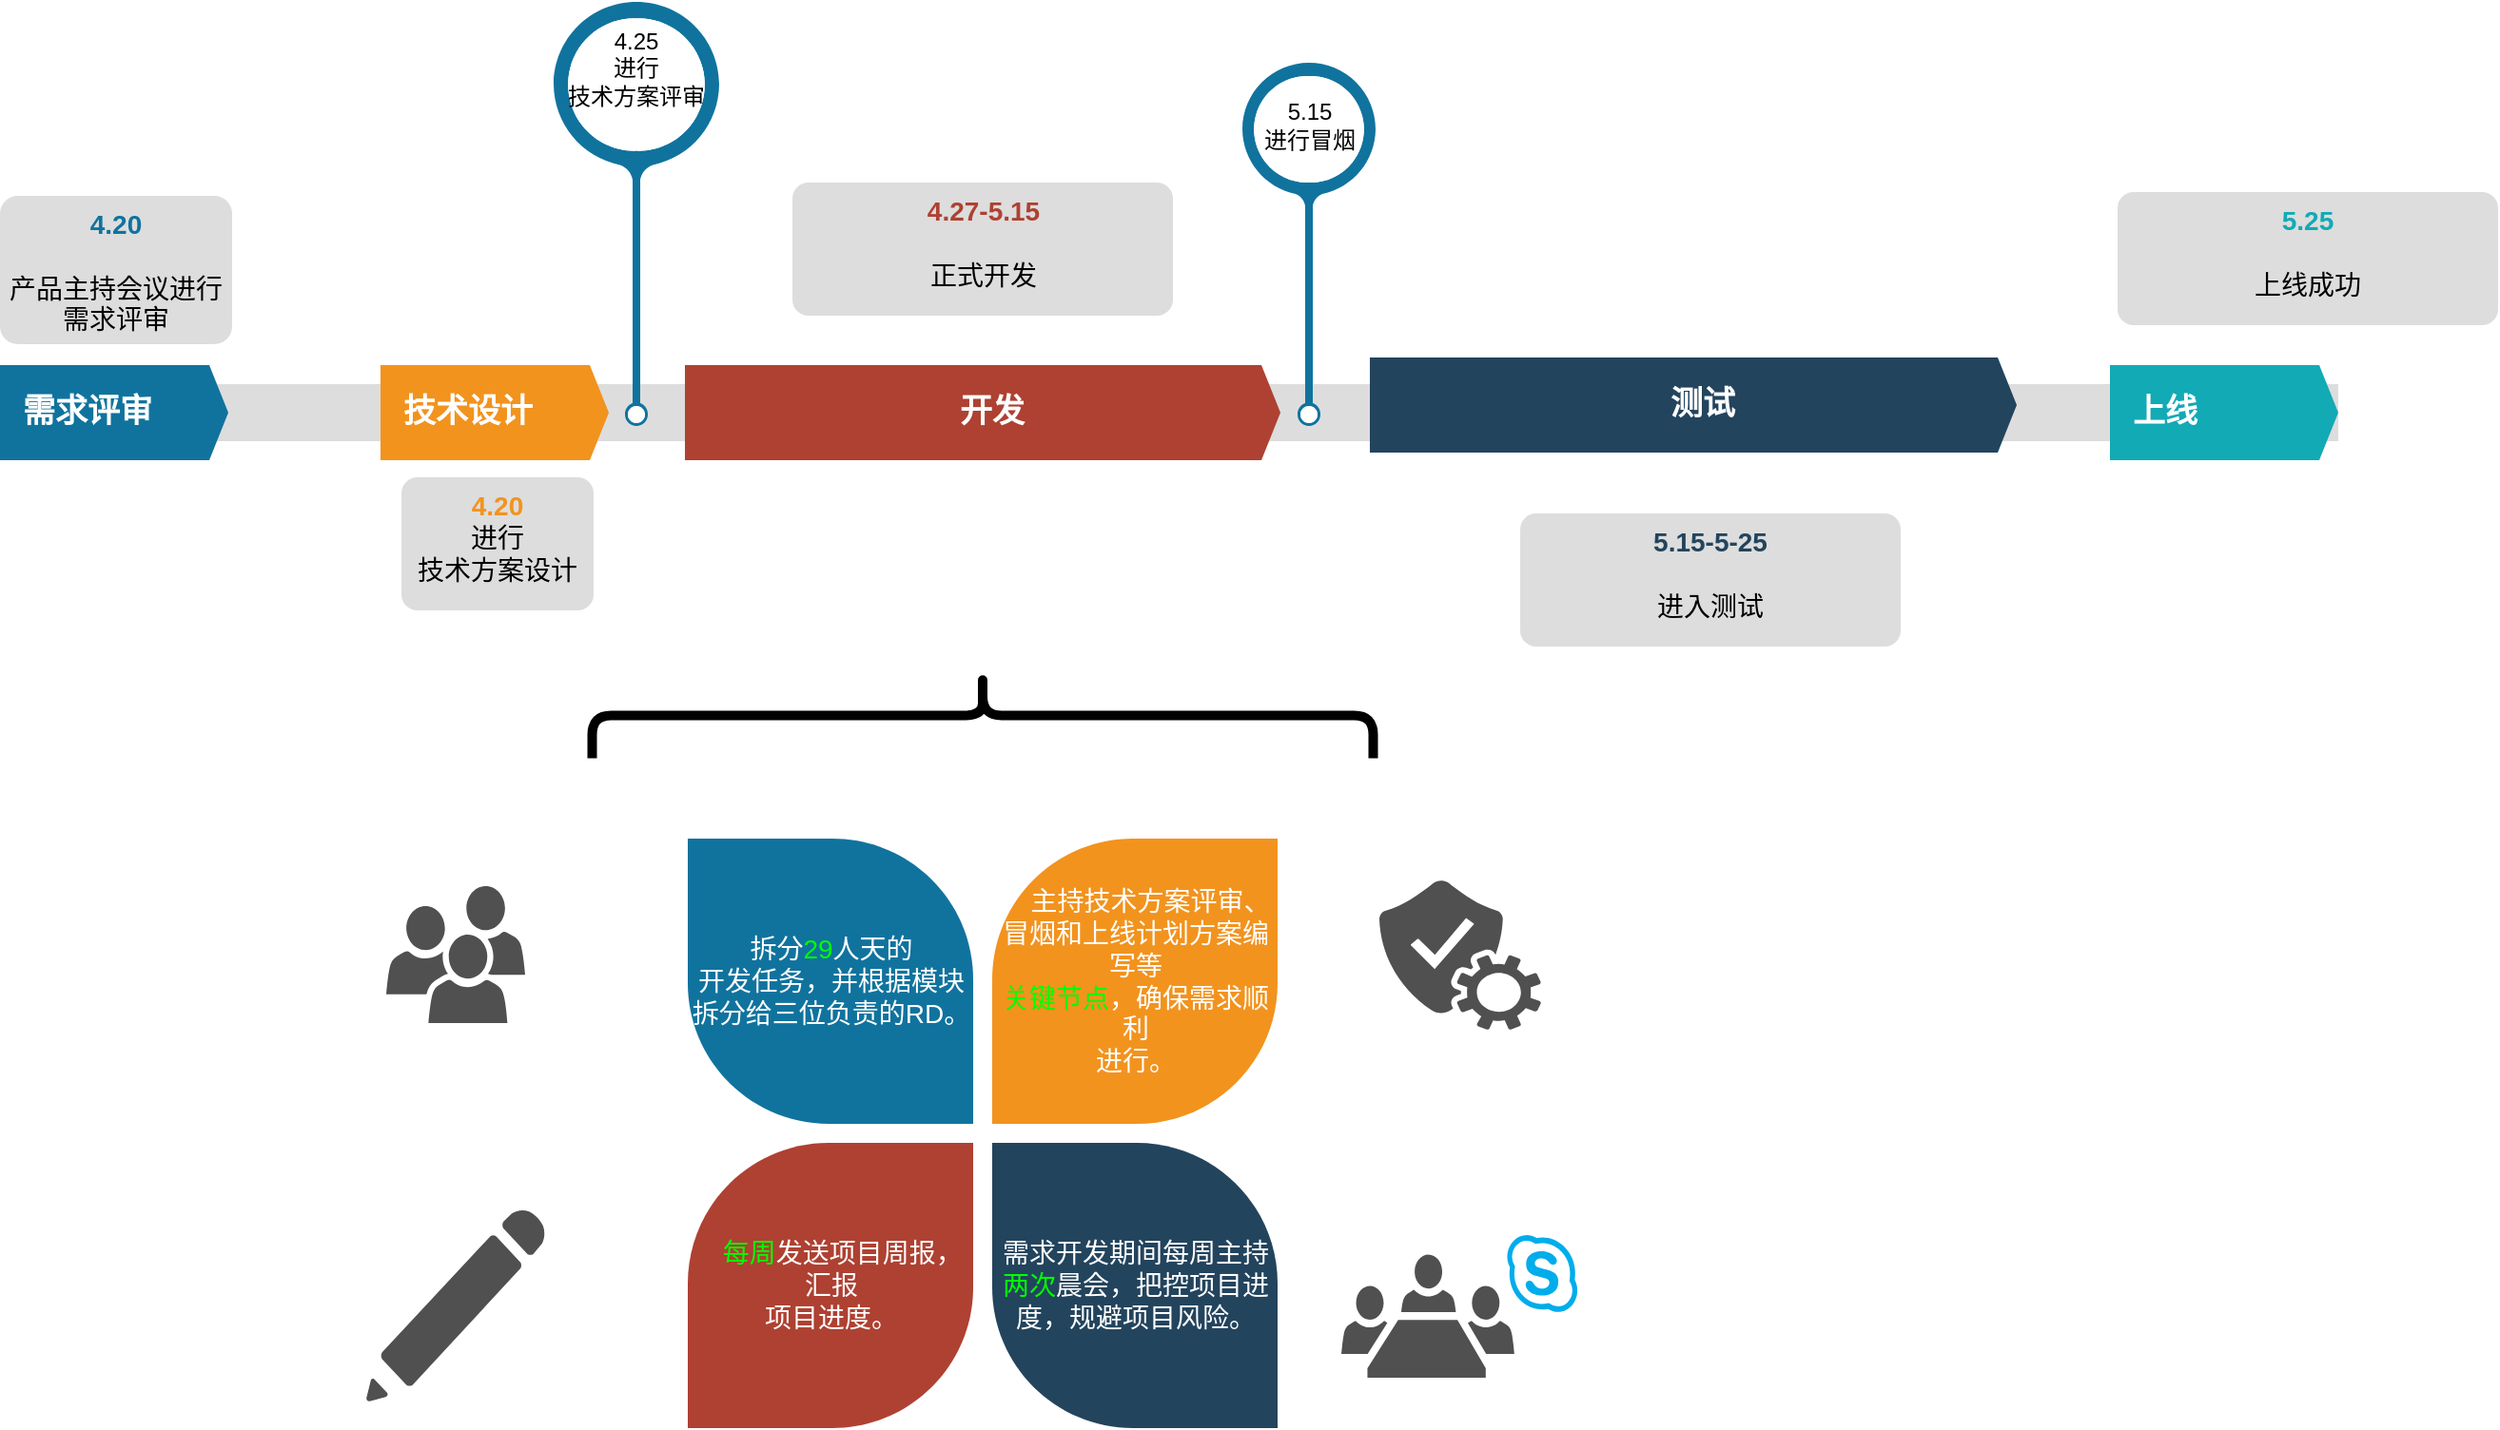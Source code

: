 <mxfile version="24.0.1" type="github">
  <diagram name="第 1 页" id="xLOp-ihmfFmxPzWH3ALX">
    <mxGraphModel dx="1509" dy="1221" grid="0" gridSize="10" guides="1" tooltips="1" connect="1" arrows="1" fold="1" page="0" pageScale="1" pageWidth="1400" pageHeight="850" math="0" shadow="0">
      <root>
        <mxCell id="0" />
        <mxCell id="1" parent="0" />
        <mxCell id="rSefcifIViUokDj7dQya-1" value="" style="sketch=0;pointerEvents=1;shadow=0;dashed=0;html=1;strokeColor=none;fillColor=#505050;labelPosition=center;verticalLabelPosition=bottom;verticalAlign=top;outlineConnect=0;align=center;shape=mxgraph.office.communications.skype_for_business_room_system;" vertex="1" parent="1">
          <mxGeometry x="1057" y="352.5" width="125" height="76" as="geometry" />
        </mxCell>
        <mxCell id="rSefcifIViUokDj7dQya-3" value="" style="fillColor=#dddddd;rounded=0;strokeColor=none;" vertex="1" parent="1">
          <mxGeometry x="352" y="-94" width="1229" height="30" as="geometry" />
        </mxCell>
        <mxCell id="rSefcifIViUokDj7dQya-4" value="需求评审" style="shape=mxgraph.infographic.ribbonSimple;notch1=0;notch2=10;notch=0;html=1;fillColor=#10739E;strokeColor=none;shadow=0;fontSize=17;fontColor=#FFFFFF;align=left;spacingLeft=10;fontStyle=1;whiteSpace=wrap;" vertex="1" parent="1">
          <mxGeometry x="352" y="-104" width="120" height="50" as="geometry" />
        </mxCell>
        <mxCell id="rSefcifIViUokDj7dQya-5" value="技术设计" style="shape=mxgraph.infographic.ribbonSimple;notch1=0;notch2=10;notch=0;html=1;fillColor=#F2931E;strokeColor=none;shadow=0;fontSize=17;fontColor=#FFFFFF;align=left;spacingLeft=10;fontStyle=1;whiteSpace=wrap;" vertex="1" parent="1">
          <mxGeometry x="552" y="-104" width="120" height="50" as="geometry" />
        </mxCell>
        <mxCell id="rSefcifIViUokDj7dQya-6" value="开发" style="shape=mxgraph.infographic.ribbonSimple;notch1=0;notch2=10;notch=0;html=1;fillColor=#AE4132;strokeColor=none;shadow=0;fontSize=17;fontColor=#FFFFFF;align=center;spacingLeft=10;fontStyle=1;whiteSpace=wrap;" vertex="1" parent="1">
          <mxGeometry x="712" y="-104" width="313" height="50" as="geometry" />
        </mxCell>
        <mxCell id="rSefcifIViUokDj7dQya-7" value="测试" style="shape=mxgraph.infographic.ribbonSimple;notch1=0;notch2=10;notch=0;html=1;fillColor=#23445D;strokeColor=none;shadow=0;fontSize=17;fontColor=#FFFFFF;align=center;spacingLeft=10;fontStyle=1;whiteSpace=wrap;" vertex="1" parent="1">
          <mxGeometry x="1072" y="-108" width="340" height="50" as="geometry" />
        </mxCell>
        <mxCell id="rSefcifIViUokDj7dQya-8" value="上线" style="shape=mxgraph.infographic.ribbonSimple;notch1=0;notch2=10;notch=0;html=1;fillColor=#12AAB5;strokeColor=none;shadow=0;fontSize=17;fontColor=#FFFFFF;align=left;spacingLeft=10;fontStyle=1;whiteSpace=wrap;" vertex="1" parent="1">
          <mxGeometry x="1461" y="-104" width="120" height="50" as="geometry" />
        </mxCell>
        <mxCell id="rSefcifIViUokDj7dQya-9" value="&lt;font style=&quot;font-size: 14px;&quot;&gt;&lt;font style=&quot;font-size: 14px;&quot; color=&quot;#10739E&quot;&gt;&lt;b style=&quot;font-size: 14px;&quot;&gt;4.20&lt;/b&gt;&lt;/font&gt;&lt;/font&gt;&lt;div style=&quot;font-size: 14px;&quot;&gt;&lt;font style=&quot;font-size: 14px;&quot;&gt;&lt;font style=&quot;font-size: 14px;&quot; color=&quot;#10739e&quot;&gt;&lt;b style=&quot;font-size: 14px;&quot;&gt;&lt;br style=&quot;font-size: 14px;&quot;&gt;&lt;/b&gt;&lt;/font&gt;&lt;font style=&quot;font-size: 14px;&quot;&gt;产品主持会议进行&lt;/font&gt;&lt;/font&gt;&lt;div style=&quot;font-size: 14px;&quot;&gt;&lt;font style=&quot;font-size: 14px;&quot;&gt;&lt;font style=&quot;font-size: 14px;&quot;&gt;需求评审&lt;/font&gt;&lt;/font&gt;&lt;/div&gt;&lt;/div&gt;" style="rounded=1;strokeColor=none;fillColor=#DDDDDD;align=center;arcSize=12;verticalAlign=top;whiteSpace=wrap;html=1;fontSize=14;" vertex="1" parent="1">
          <mxGeometry x="352" y="-193" width="122" height="78" as="geometry" />
        </mxCell>
        <mxCell id="rSefcifIViUokDj7dQya-10" value="&lt;font style=&quot;font-size: 14px;&quot;&gt;&lt;font style=&quot;font-size: 14px;&quot; color=&quot;#F2931E&quot;&gt;&lt;b style=&quot;font-size: 14px;&quot;&gt;4.20&lt;/b&gt;&lt;/font&gt;&lt;br style=&quot;font-size: 14px;&quot;&gt;&lt;font style=&quot;font-size: 14px;&quot;&gt;进行&lt;/font&gt;&lt;/font&gt;&lt;div style=&quot;font-size: 14px;&quot;&gt;&lt;font style=&quot;font-size: 14px;&quot;&gt;&lt;font style=&quot;font-size: 14px;&quot;&gt;技术方案设计&lt;/font&gt;&lt;/font&gt;&lt;/div&gt;" style="rounded=1;strokeColor=none;fillColor=#DDDDDD;align=center;arcSize=12;verticalAlign=top;whiteSpace=wrap;html=1;fontSize=14;" vertex="1" parent="1">
          <mxGeometry x="563" y="-45" width="101" height="70" as="geometry" />
        </mxCell>
        <mxCell id="rSefcifIViUokDj7dQya-11" value="&lt;font style=&quot;font-size: 14px;&quot;&gt;&lt;font style=&quot;font-size: 14px;&quot; color=&quot;#AE4132&quot;&gt;&lt;b style=&quot;font-size: 14px;&quot;&gt;4.27-5.15&lt;/b&gt;&lt;/font&gt;&lt;br style=&quot;font-size: 14px;&quot;&gt;&lt;br style=&quot;font-size: 14px;&quot;&gt;&lt;font style=&quot;font-size: 14px;&quot;&gt;正式开发&lt;/font&gt;&lt;/font&gt;" style="rounded=1;strokeColor=none;fillColor=#DDDDDD;align=center;arcSize=12;verticalAlign=top;whiteSpace=wrap;html=1;fontSize=14;" vertex="1" parent="1">
          <mxGeometry x="768.5" y="-200" width="200" height="70" as="geometry" />
        </mxCell>
        <mxCell id="rSefcifIViUokDj7dQya-12" value="&lt;font style=&quot;font-size: 14px;&quot;&gt;&lt;font style=&quot;font-size: 14px;&quot; color=&quot;#23445D&quot;&gt;&lt;b style=&quot;font-size: 14px;&quot;&gt;5.15-5-25&lt;/b&gt;&lt;/font&gt;&lt;br style=&quot;font-size: 14px;&quot;&gt;&lt;br style=&quot;font-size: 14px;&quot;&gt;&lt;font style=&quot;font-size: 14px;&quot;&gt;进入测试&lt;/font&gt;&lt;/font&gt;" style="rounded=1;strokeColor=none;fillColor=#DDDDDD;align=center;arcSize=12;verticalAlign=top;whiteSpace=wrap;html=1;fontSize=14;" vertex="1" parent="1">
          <mxGeometry x="1151" y="-26" width="200" height="70" as="geometry" />
        </mxCell>
        <mxCell id="rSefcifIViUokDj7dQya-13" value="&lt;font style=&quot;font-size: 14px;&quot;&gt;&lt;font style=&quot;font-size: 14px;&quot; color=&quot;#12AAB5&quot;&gt;&lt;b style=&quot;font-size: 14px;&quot;&gt;5.25&lt;/b&gt;&lt;/font&gt;&lt;br style=&quot;font-size: 14px;&quot;&gt;&lt;br style=&quot;font-size: 14px;&quot;&gt;&lt;font style=&quot;font-size: 14px;&quot;&gt;上线成功&lt;/font&gt;&lt;/font&gt;" style="rounded=1;strokeColor=none;fillColor=#DDDDDD;align=center;arcSize=12;verticalAlign=top;whiteSpace=wrap;html=1;fontSize=14;" vertex="1" parent="1">
          <mxGeometry x="1465" y="-195" width="200" height="70" as="geometry" />
        </mxCell>
        <mxCell id="rSefcifIViUokDj7dQya-14" value="" style="verticalLabelPosition=middle;verticalAlign=middle;html=1;shape=mxgraph.infographic.circularCallout2;dy=15;strokeColor=#10739E;labelPosition=center;align=center;fontColor=#10739E;fontStyle=1;fontSize=24;" vertex="1" parent="1">
          <mxGeometry x="1005" y="-263" width="70" height="191" as="geometry" />
        </mxCell>
        <mxCell id="rSefcifIViUokDj7dQya-15" value="" style="verticalLabelPosition=middle;verticalAlign=middle;html=1;shape=mxgraph.infographic.circularCallout2;dy=15;strokeColor=#10739E;labelPosition=center;align=center;fontColor=#10739E;fontStyle=1;fontSize=24;" vertex="1" parent="1">
          <mxGeometry x="643" y="-295" width="87" height="223" as="geometry" />
        </mxCell>
        <mxCell id="rSefcifIViUokDj7dQya-16" value="4.25&lt;div&gt;进行&lt;/div&gt;&lt;div&gt;技术方案评审&lt;/div&gt;" style="text;html=1;align=center;verticalAlign=middle;whiteSpace=wrap;rounded=0;" vertex="1" parent="1">
          <mxGeometry x="633" y="-275" width="107" height="30" as="geometry" />
        </mxCell>
        <mxCell id="rSefcifIViUokDj7dQya-17" value="5.15&lt;div&gt;进行&lt;span style=&quot;background-color: initial;&quot;&gt;冒烟&lt;/span&gt;&lt;/div&gt;" style="text;html=1;align=center;verticalAlign=middle;whiteSpace=wrap;rounded=0;" vertex="1" parent="1">
          <mxGeometry x="986.5" y="-245" width="107" height="30" as="geometry" />
        </mxCell>
        <mxCell id="rSefcifIViUokDj7dQya-18" value="拆分&lt;font style=&quot;font-size: 14px;&quot; color=&quot;#00ff00&quot;&gt;29&lt;/font&gt;人天的&lt;div style=&quot;font-size: 14px;&quot;&gt;开发任务，并根据模块&lt;/div&gt;&lt;div style=&quot;font-size: 14px;&quot;&gt;拆分给三位负责的RD。&lt;/div&gt;" style="shape=mxgraph.basic.diag_round_rect;dx=37;flipH=1;html=1;fillColor=#10739E;strokeColor=none;shadow=0;fontSize=14;fontColor=#FFFFFF;align=center;fontStyle=0;whiteSpace=wrap;strokeWidth=8;" vertex="1" parent="1">
          <mxGeometry x="713.5" y="145" width="150" height="150" as="geometry" />
        </mxCell>
        <mxCell id="rSefcifIViUokDj7dQya-19" value="&amp;nbsp; &amp;nbsp; 主持技术方案评审、冒烟和上线计划方案编写等&lt;div style=&quot;font-size: 14px;&quot;&gt;&lt;font style=&quot;font-size: 14px;&quot; color=&quot;#00ff00&quot;&gt;关键节点&lt;/font&gt;，确保需求顺利&lt;/div&gt;&lt;div style=&quot;font-size: 14px;&quot;&gt;进行。&lt;/div&gt;" style="shape=mxgraph.basic.diag_round_rect;dx=37;html=1;fillColor=#F2931E;strokeColor=none;shadow=0;fontSize=14;fontColor=#FFFFFF;align=center;fontStyle=0;whiteSpace=wrap;strokeWidth=8;" vertex="1" parent="1">
          <mxGeometry x="873.5" y="145" width="150" height="150" as="geometry" />
        </mxCell>
        <mxCell id="rSefcifIViUokDj7dQya-20" value="&amp;nbsp; &amp;nbsp;&lt;font style=&quot;font-size: 14px;&quot; color=&quot;#00ff00&quot;&gt;每周&lt;/font&gt;发送项目周报，汇报&lt;div style=&quot;font-size: 14px;&quot;&gt;项目进度。&lt;/div&gt;" style="shape=mxgraph.basic.diag_round_rect;dx=37;flipH=1;flipV=1;html=1;fillColor=#AE4132;strokeColor=none;shadow=0;fontSize=14;fontColor=#FFFFFF;align=center;fontStyle=0;whiteSpace=wrap;strokeWidth=8;" vertex="1" parent="1">
          <mxGeometry x="713.5" y="305" width="150" height="150" as="geometry" />
        </mxCell>
        <mxCell id="rSefcifIViUokDj7dQya-21" value="需求开发期间每周主持&lt;div style=&quot;font-size: 14px;&quot;&gt;&lt;font style=&quot;font-size: 14px;&quot; color=&quot;#00ff00&quot;&gt;两次&lt;/font&gt;晨会，把控项目进度，规避项目风险。&lt;/div&gt;" style="shape=mxgraph.basic.diag_round_rect;dx=37;flipV=1;html=1;fillColor=#23445D;strokeColor=none;shadow=0;fontSize=14;fontColor=#FFFFFF;align=center;fontStyle=0;whiteSpace=wrap;strokeWidth=8;" vertex="1" parent="1">
          <mxGeometry x="873.5" y="305" width="150" height="150" as="geometry" />
        </mxCell>
        <mxCell id="rSefcifIViUokDj7dQya-22" value="" style="shape=curlyBracket;whiteSpace=wrap;html=1;rounded=1;labelPosition=left;verticalLabelPosition=middle;align=right;verticalAlign=middle;rotation=90;strokeWidth=5;" vertex="1" parent="1">
          <mxGeometry x="846" y="-125" width="45" height="410.5" as="geometry" />
        </mxCell>
        <mxCell id="rSefcifIViUokDj7dQya-23" value="" style="sketch=0;pointerEvents=1;shadow=0;dashed=0;html=1;strokeColor=none;fillColor=#505050;labelPosition=center;verticalLabelPosition=bottom;verticalAlign=top;outlineConnect=0;align=center;shape=mxgraph.office.services.verification_service;" vertex="1" parent="1">
          <mxGeometry x="1077" y="166.5" width="85" height="79" as="geometry" />
        </mxCell>
        <mxCell id="rSefcifIViUokDj7dQya-24" value="" style="sketch=0;pointerEvents=1;shadow=0;dashed=0;html=1;strokeColor=none;fillColor=#505050;labelPosition=center;verticalLabelPosition=bottom;verticalAlign=top;outlineConnect=0;align=center;shape=mxgraph.office.users.users;" vertex="1" parent="1">
          <mxGeometry x="555" y="170" width="73" height="72" as="geometry" />
        </mxCell>
        <mxCell id="rSefcifIViUokDj7dQya-25" value="" style="sketch=0;pointerEvents=1;shadow=0;dashed=0;html=1;strokeColor=none;labelPosition=center;verticalLabelPosition=bottom;verticalAlign=top;align=center;fillColor=#505050;shape=mxgraph.mscae.intune.subscription_portal;direction=east;" vertex="1" parent="1">
          <mxGeometry x="544.5" y="340" width="94" height="101" as="geometry" />
        </mxCell>
      </root>
    </mxGraphModel>
  </diagram>
</mxfile>
